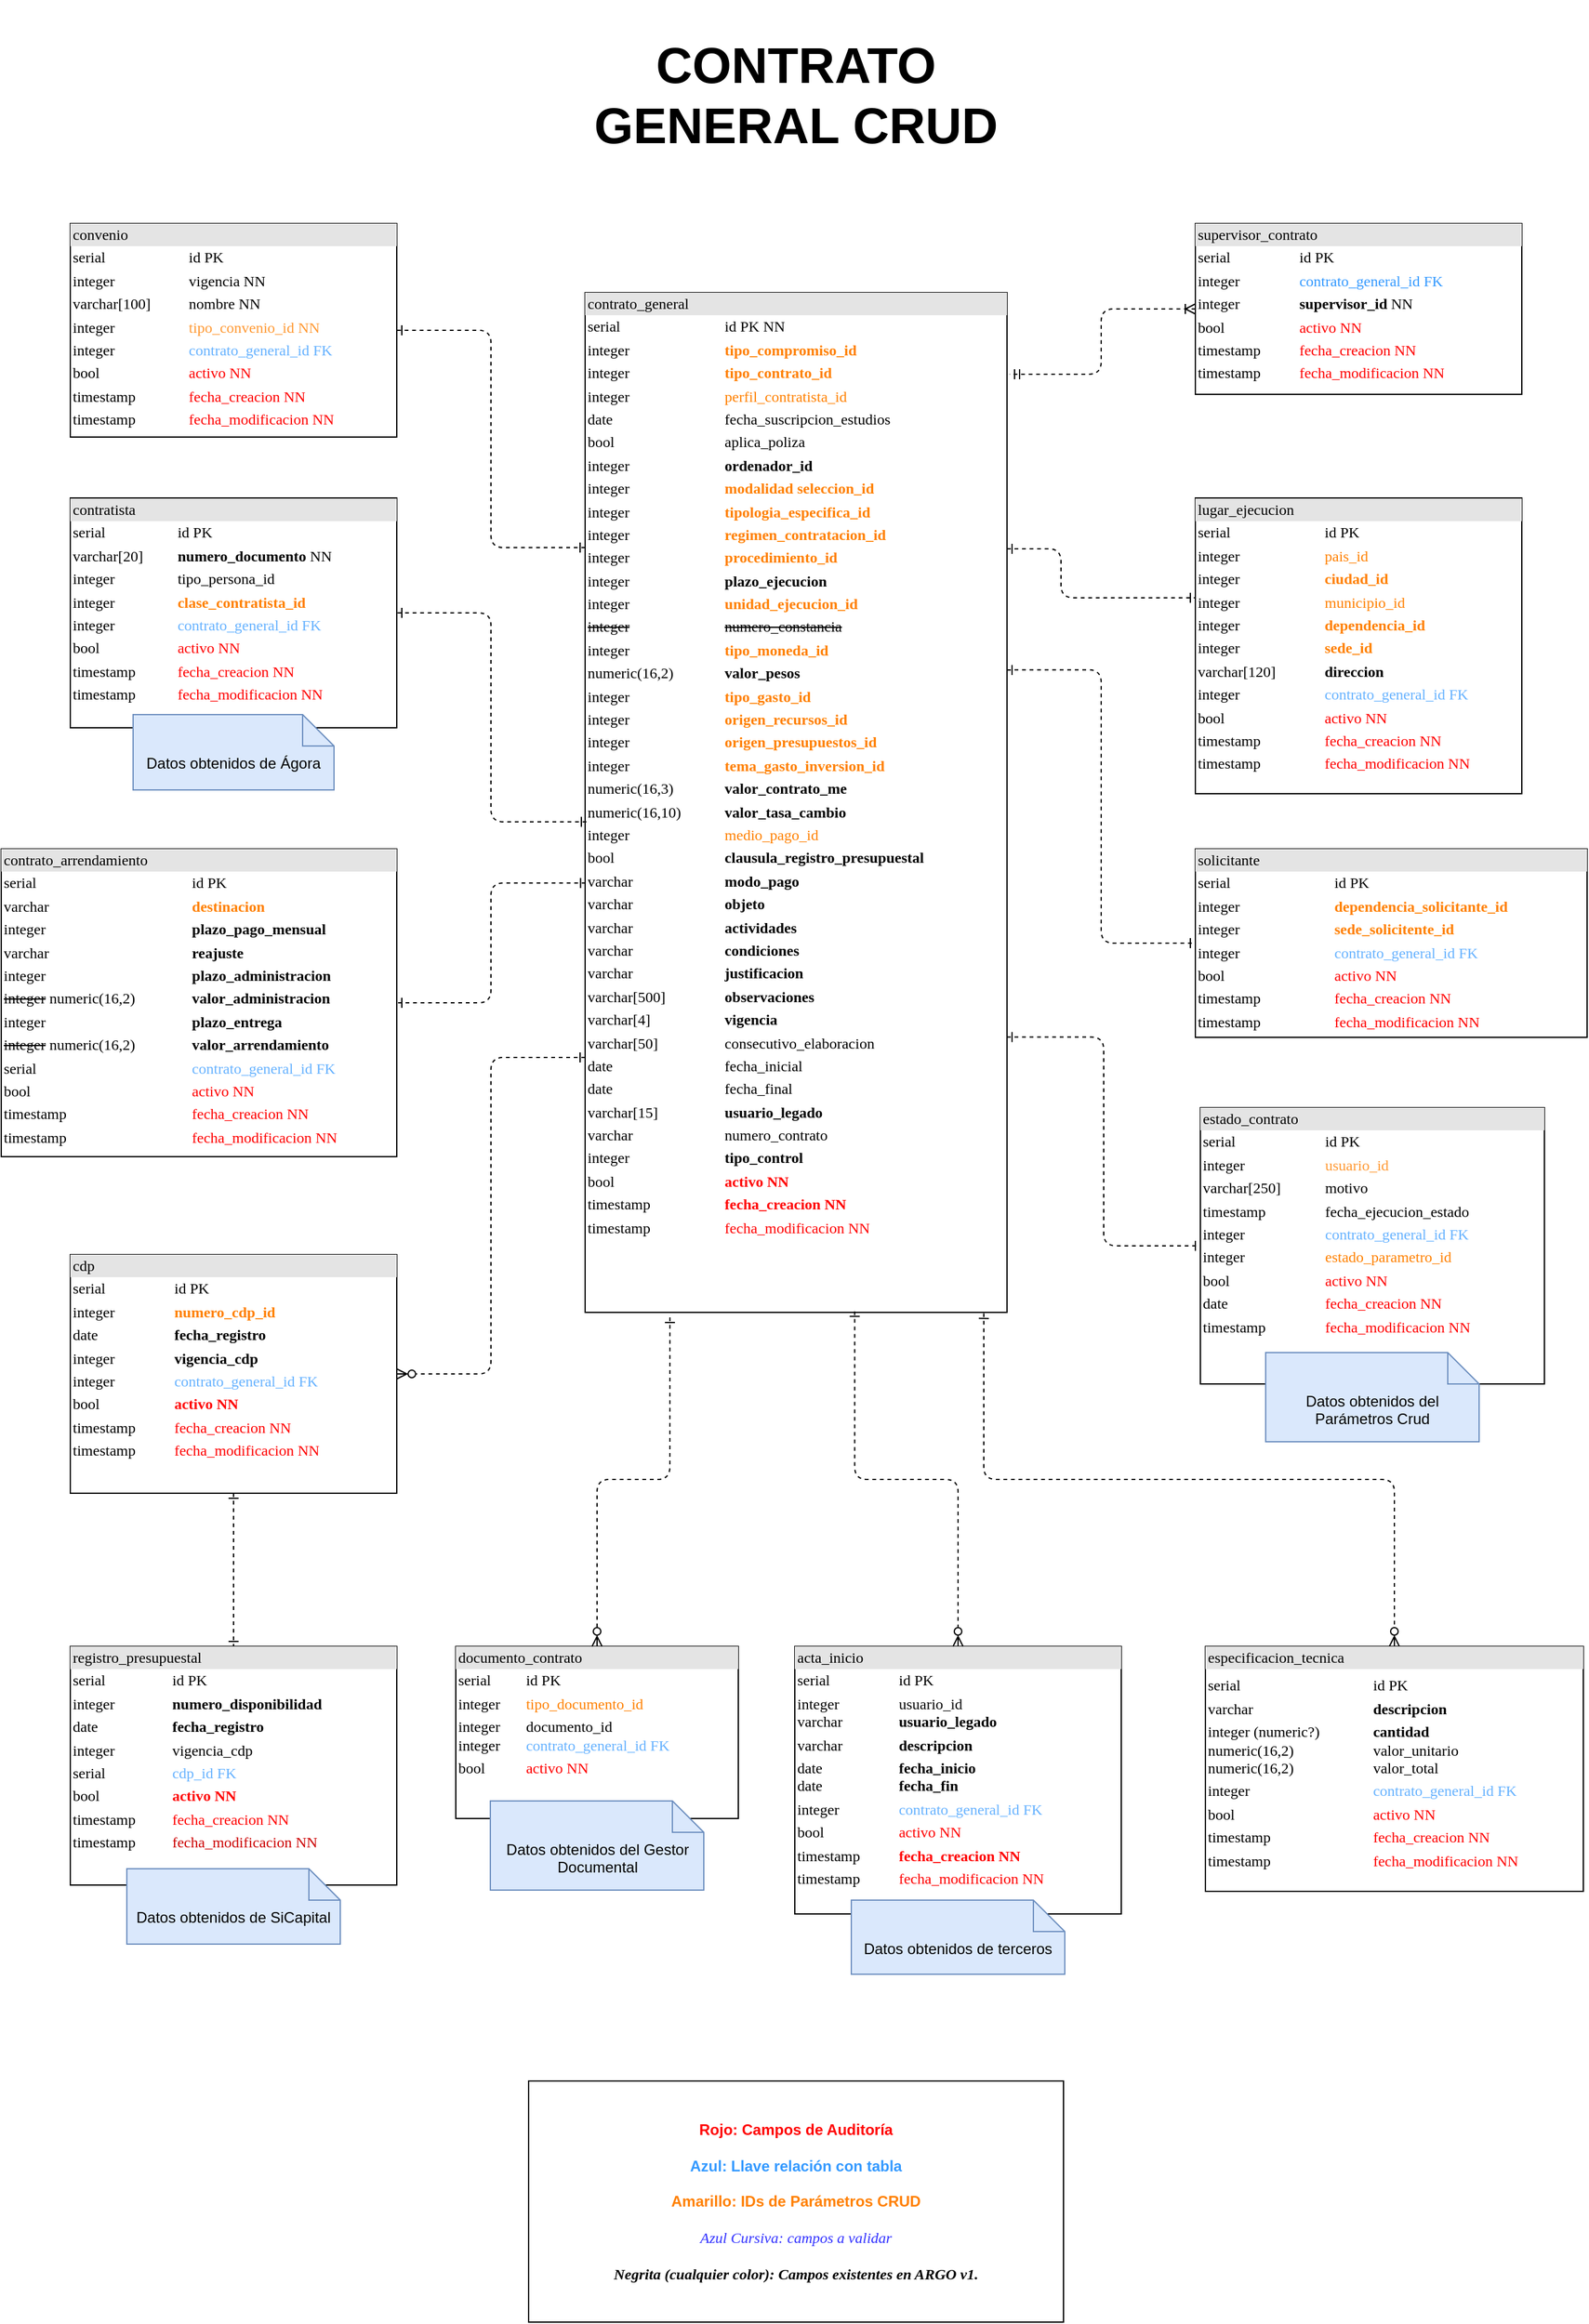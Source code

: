 <mxfile scale="1" border="10" version="24.8.6">
  <diagram name="Copia de Modelo General" id="Ij3a28A8uiQY0N2pdd1F">
    <mxGraphModel dx="3207" dy="2647" grid="0" gridSize="10" guides="1" tooltips="1" connect="1" arrows="1" fold="1" page="0" pageScale="1" pageWidth="1100" pageHeight="850" background="none" math="0" shadow="0">
      <root>
        <mxCell id="zNRPTmnQBVuV7urIA7Vq-0" />
        <mxCell id="zNRPTmnQBVuV7urIA7Vq-1" parent="zNRPTmnQBVuV7urIA7Vq-0" />
        <mxCell id="zNRPTmnQBVuV7urIA7Vq-2" value="&lt;div style=&quot;box-sizing: border-box ; width: 100% ; background: #e4e4e4 ; padding: 2px&quot;&gt;estado_contrato&lt;/div&gt;&lt;table style=&quot;width: 100% ; font-size: 1em&quot; cellpadding=&quot;2&quot; cellspacing=&quot;0&quot;&gt;&lt;tbody&gt;&lt;tr&gt;&lt;td&gt;serial&lt;span style=&quot;white-space: pre;&quot;&gt;&#x9;&lt;/span&gt;&lt;/td&gt;&lt;td&gt;id PK&lt;/td&gt;&lt;/tr&gt;&lt;tr&gt;&lt;td&gt;integer&lt;/td&gt;&lt;td&gt;&lt;font color=&quot;#ff9933&quot;&gt;usuario_id&lt;/font&gt;&lt;/td&gt;&lt;/tr&gt;&lt;tr&gt;&lt;td&gt;varchar[250]&lt;/td&gt;&lt;td&gt;motivo&lt;/td&gt;&lt;/tr&gt;&lt;tr&gt;&lt;td&gt;timestamp&lt;/td&gt;&lt;td&gt;fecha_ejecucion_estado&lt;br&gt;&lt;/td&gt;&lt;/tr&gt;&lt;tr&gt;&lt;td&gt;integer&lt;/td&gt;&lt;td&gt;&lt;span style=&quot;color: rgb(102, 178, 255);&quot;&gt;contrato_general_id FK&lt;/span&gt;&lt;br style=&quot;color: rgb(102, 178, 255);&quot;&gt;&lt;/td&gt;&lt;/tr&gt;&lt;tr&gt;&lt;td&gt;integer&lt;br&gt;&lt;/td&gt;&lt;td&gt;&lt;font color=&quot;#ff8000&quot;&gt;estado_parametro_id&lt;br&gt;&lt;/font&gt;&lt;/td&gt;&lt;/tr&gt;&lt;tr&gt;&lt;td&gt;bool&lt;br&gt;&lt;/td&gt;&lt;td&gt;&lt;font color=&quot;#ff0000&quot;&gt;activo NN&lt;br style=&quot;&quot;&gt;&lt;/font&gt;&lt;/td&gt;&lt;/tr&gt;&lt;tr&gt;&lt;td&gt;date&lt;/td&gt;&lt;td&gt;&lt;font color=&quot;#ff0000&quot;&gt;fecha_creacion NN&lt;br style=&quot;&quot;&gt;&lt;/font&gt;&lt;/td&gt;&lt;/tr&gt;&lt;tr&gt;&lt;td&gt;timestamp&lt;br&gt;&lt;/td&gt;&lt;td&gt;&lt;font color=&quot;#ff0000&quot;&gt;fecha_modificacion NN&lt;/font&gt;&lt;br&gt;&lt;/td&gt;&lt;/tr&gt;&lt;/tbody&gt;&lt;/table&gt;" style="verticalAlign=top;align=left;overflow=fill;html=1;rounded=0;shadow=0;comic=0;labelBackgroundColor=none;strokeWidth=1;fontFamily=Verdana;fontSize=12" parent="zNRPTmnQBVuV7urIA7Vq-1" vertex="1">
          <mxGeometry x="880" y="711" width="274" height="220" as="geometry" />
        </mxCell>
        <mxCell id="zNRPTmnQBVuV7urIA7Vq-3" style="edgeStyle=orthogonalEdgeStyle;html=1;labelBackgroundColor=none;startArrow=ERone;endArrow=ERone;fontFamily=Verdana;fontSize=12;align=left;dashed=1;startFill=0;endFill=0;exitX=1;exitY=0.73;exitDx=0;exitDy=0;exitPerimeter=0;" parent="zNRPTmnQBVuV7urIA7Vq-1" source="zNRPTmnQBVuV7urIA7Vq-4" target="zNRPTmnQBVuV7urIA7Vq-2" edge="1">
          <mxGeometry relative="1" as="geometry">
            <mxPoint x="806" y="758" as="targetPoint" />
          </mxGeometry>
        </mxCell>
        <mxCell id="zNRPTmnQBVuV7urIA7Vq-4" value="&lt;div style=&quot;box-sizing: border-box ; width: 100% ; background: #e4e4e4 ; padding: 2px&quot;&gt;contrato_general&lt;/div&gt;&lt;table style=&quot;width: 100% ; font-size: 1em&quot; cellpadding=&quot;2&quot; cellspacing=&quot;0&quot;&gt;&lt;tbody&gt;&lt;tr&gt;&lt;td&gt;serial&lt;/td&gt;&lt;td&gt;id PK NN&lt;/td&gt;&lt;/tr&gt;&lt;tr&gt;&lt;td&gt;integer&lt;br&gt;&lt;/td&gt;&lt;td&gt;&lt;font color=&quot;#ff8000&quot;&gt;&lt;b&gt;tipo_compromiso_id&lt;/b&gt;&lt;/font&gt;&lt;/td&gt;&lt;/tr&gt;&lt;tr&gt;&lt;td&gt;integer&lt;br&gt;&lt;/td&gt;&lt;td&gt;&lt;font color=&quot;#ff8000&quot;&gt;&lt;b&gt;tipo_contrato_id&lt;/b&gt;&lt;/font&gt;&lt;/td&gt;&lt;/tr&gt;&lt;tr&gt;&lt;td&gt;integer&lt;br&gt;&lt;/td&gt;&lt;td&gt;&lt;font color=&quot;#ff8000&quot;&gt;perfil_contratista_id&lt;br&gt;&lt;/font&gt;&lt;/td&gt;&lt;/tr&gt;&lt;tr&gt;&lt;td&gt;date&lt;br&gt;&lt;/td&gt;&lt;td&gt;fecha_suscripcion_estudios&amp;nbsp;&lt;br&gt;&lt;/td&gt;&lt;/tr&gt;&lt;tr&gt;&lt;td&gt;bool&lt;br&gt;&lt;/td&gt;&lt;td&gt;aplica_poliza&lt;br&gt;&lt;/td&gt;&lt;/tr&gt;&lt;tr&gt;&lt;td&gt;integer&lt;/td&gt;&lt;td&gt;&lt;b&gt;ordenador_id&lt;/b&gt;&lt;/td&gt;&lt;/tr&gt;&lt;tr&gt;&lt;td&gt;integer&lt;br&gt;&lt;/td&gt;&lt;td&gt;&lt;font color=&quot;#ff8000&quot;&gt;&lt;b&gt;modalidad seleccion_id&lt;/b&gt;&lt;/font&gt;&lt;/td&gt;&lt;/tr&gt;&lt;tr&gt;&lt;td&gt;integer&lt;br&gt;&lt;/td&gt;&lt;td&gt;&lt;font color=&quot;#ff8000&quot;&gt;&lt;b&gt;tipologia_especifica_id&lt;/b&gt;&lt;/font&gt;&lt;/td&gt;&lt;/tr&gt;&lt;tr&gt;&lt;td&gt;integer&lt;br&gt;&lt;/td&gt;&lt;td&gt;&lt;font color=&quot;#ff8000&quot;&gt;&lt;b&gt;regimen_contratacion_id&lt;/b&gt;&lt;br&gt;&lt;/font&gt;&lt;/td&gt;&lt;/tr&gt;&lt;tr&gt;&lt;td&gt;integer&lt;br&gt;&lt;/td&gt;&lt;td&gt;&lt;font color=&quot;#ff8000&quot;&gt;&lt;b&gt;procedimiento_id&lt;/b&gt;&lt;/font&gt;&lt;/td&gt;&lt;/tr&gt;&lt;tr&gt;&lt;td&gt;integer&lt;br&gt;&lt;/td&gt;&lt;td&gt;&lt;b&gt;plazo_ejecucion&lt;/b&gt;&lt;br&gt;&lt;/td&gt;&lt;/tr&gt;&lt;tr&gt;&lt;td&gt;integer&lt;/td&gt;&lt;td&gt;&lt;font color=&quot;#ff8000&quot;&gt;&lt;b&gt;unidad_ejecucion_id&lt;/b&gt;&lt;br&gt;&lt;/font&gt;&lt;/td&gt;&lt;/tr&gt;&lt;tr&gt;&lt;td&gt;&lt;strike&gt;integer&lt;/strike&gt;&lt;/td&gt;&lt;td&gt;&lt;strike&gt;numero_constancia&lt;/strike&gt;&lt;br&gt;&lt;/td&gt;&lt;/tr&gt;&lt;tr&gt;&lt;td&gt;integer&lt;/td&gt;&lt;td&gt;&lt;span style=&quot;color: rgb(255, 128, 0);&quot;&gt;&lt;b&gt;tipo_moneda_id&lt;/b&gt;&lt;/span&gt;&lt;br&gt;&lt;/td&gt;&lt;/tr&gt;&lt;tr&gt;&lt;td&gt;numeric(16,2)&lt;br&gt;&lt;/td&gt;&lt;td&gt;&lt;b&gt;valor_pesos&lt;/b&gt;&lt;font color=&quot;#ff8000&quot;&gt;&lt;br&gt;&lt;/font&gt;&lt;/td&gt;&lt;/tr&gt;&lt;tr&gt;&lt;td&gt;integer&lt;br&gt;&lt;/td&gt;&lt;td&gt;&lt;span style=&quot;color: rgb(255, 128, 0);&quot;&gt;&lt;b&gt;tipo_gasto_id&lt;/b&gt;&lt;/span&gt;&lt;br&gt;&lt;/td&gt;&lt;/tr&gt;&lt;tr&gt;&lt;td&gt;integer&lt;br&gt;&lt;/td&gt;&lt;td&gt;&lt;span style=&quot;color: rgb(255, 128, 0);&quot;&gt;&lt;b&gt;origen_recursos_id&lt;/b&gt;&lt;/span&gt;&lt;font color=&quot;#ff8000&quot;&gt;&lt;br style=&quot;&quot;&gt;&lt;/font&gt;&lt;/td&gt;&lt;/tr&gt;&lt;tr&gt;&lt;td&gt;integer&lt;br&gt;&lt;/td&gt;&lt;td&gt;&lt;span style=&quot;color: rgb(255, 128, 0);&quot;&gt;&lt;b&gt;origen_presupuestos_id&lt;/b&gt;&lt;/span&gt;&lt;font color=&quot;#ff8000&quot;&gt;&lt;br style=&quot;&quot;&gt;&lt;/font&gt;&lt;/td&gt;&lt;/tr&gt;&lt;tr&gt;&lt;td&gt;integer&lt;br&gt;&lt;/td&gt;&lt;td&gt;&lt;span style=&quot;color: rgb(255, 128, 0);&quot;&gt;&lt;b&gt;tema_gasto_inversion_id&lt;/b&gt;&lt;/span&gt;&lt;font color=&quot;#ff8000&quot;&gt;&lt;br style=&quot;&quot;&gt;&lt;/font&gt;&lt;/td&gt;&lt;/tr&gt;&lt;tr&gt;&lt;td&gt;numeric(16,3)&lt;br&gt;&lt;/td&gt;&lt;td&gt;&lt;b&gt;valor_contrato_me&lt;/b&gt;&lt;font color=&quot;#ff8000&quot;&gt;&lt;br style=&quot;&quot;&gt;&lt;/font&gt;&lt;/td&gt;&lt;/tr&gt;&lt;tr&gt;&lt;td&gt;numeric(16,10)&lt;br&gt;&lt;/td&gt;&lt;td&gt;&lt;b&gt;valor_tasa_cambio&lt;/b&gt;&lt;br&gt;&lt;/td&gt;&lt;/tr&gt;&lt;tr&gt;&lt;td&gt;integer&lt;br&gt;&lt;/td&gt;&lt;td&gt;&lt;span style=&quot;color: rgb(255, 128, 0);&quot;&gt;medio_pago_id&lt;/span&gt;&lt;br&gt;&lt;/td&gt;&lt;/tr&gt;&lt;tr&gt;&lt;td&gt;bool&lt;br&gt;&lt;/td&gt;&lt;td&gt;&lt;b&gt;clausula_registro_presupuestal&lt;/b&gt;&lt;br&gt;&lt;/td&gt;&lt;/tr&gt;&lt;tr&gt;&lt;td&gt;varchar&lt;br&gt;&lt;/td&gt;&lt;td&gt;&lt;b&gt;modo_pago&lt;/b&gt;&lt;br&gt;&lt;/td&gt;&lt;/tr&gt;&lt;tr&gt;&lt;td&gt;varchar&lt;br&gt;&lt;/td&gt;&lt;td&gt;&lt;b&gt;objeto&lt;/b&gt;&lt;br&gt;&lt;/td&gt;&lt;/tr&gt;&lt;tr&gt;&lt;td&gt;varchar&lt;br&gt;&lt;/td&gt;&lt;td&gt;&lt;b&gt;actividades&lt;/b&gt;&lt;br&gt;&lt;/td&gt;&lt;/tr&gt;&lt;tr&gt;&lt;td&gt;varchar&lt;br&gt;&lt;/td&gt;&lt;td&gt;&lt;b&gt;condiciones&lt;/b&gt;&lt;br&gt;&lt;/td&gt;&lt;/tr&gt;&lt;tr&gt;&lt;td&gt;varchar&lt;br&gt;&lt;/td&gt;&lt;td&gt;&lt;b&gt;justificacion&lt;/b&gt;&lt;br&gt;&lt;/td&gt;&lt;/tr&gt;&lt;tr&gt;&lt;td&gt;varchar[500]&lt;br&gt;&lt;/td&gt;&lt;td&gt;&lt;b&gt;observaciones&lt;/b&gt;&lt;br&gt;&lt;/td&gt;&lt;/tr&gt;&lt;tr&gt;&lt;td&gt;varchar[4]&lt;br&gt;&lt;/td&gt;&lt;td&gt;&lt;b&gt;vigencia&lt;/b&gt;&lt;br&gt;&lt;/td&gt;&lt;/tr&gt;&lt;tr&gt;&lt;td&gt;varchar[50]&lt;br&gt;&lt;/td&gt;&lt;td&gt;consecutivo_elaboracion&lt;br&gt;&lt;/td&gt;&lt;/tr&gt;&lt;tr&gt;&lt;td&gt;date&lt;/td&gt;&lt;td&gt;fecha_inicial&lt;br&gt;&lt;/td&gt;&lt;/tr&gt;&lt;tr&gt;&lt;td&gt;date&lt;br&gt;&lt;/td&gt;&lt;td&gt;fecha_final&lt;br&gt;&lt;/td&gt;&lt;/tr&gt;&lt;tr&gt;&lt;td&gt;varchar[15]&lt;br&gt;&lt;/td&gt;&lt;td&gt;&lt;b&gt;usuario_legado&lt;/b&gt;&lt;br&gt;&lt;/td&gt;&lt;/tr&gt;&lt;tr&gt;&lt;td&gt;varchar&lt;/td&gt;&lt;td&gt;numero_contrato&lt;/td&gt;&lt;/tr&gt;&lt;tr&gt;&lt;td&gt;integer&lt;/td&gt;&lt;td&gt;&lt;b style=&quot;&quot;&gt;tipo_control&lt;/b&gt;&lt;/td&gt;&lt;/tr&gt;&lt;tr&gt;&lt;td&gt;bool&lt;br&gt;&lt;/td&gt;&lt;td&gt;&lt;b&gt;&lt;span style=&quot;color: rgb(255, 0, 0);&quot;&gt;activo NN&lt;/span&gt;&lt;br&gt;&lt;/b&gt;&lt;/td&gt;&lt;/tr&gt;&lt;tr&gt;&lt;td&gt;timestamp&lt;br&gt;&lt;/td&gt;&lt;td&gt;&lt;b&gt;&lt;span style=&quot;color: rgb(255, 0, 0);&quot;&gt;fecha_creacion NN&lt;/span&gt;&lt;br style=&quot;color: rgb(255, 0, 0);&quot;&gt;&lt;/b&gt;&lt;/td&gt;&lt;/tr&gt;&lt;tr&gt;&lt;td&gt;timestamp&lt;br&gt;&lt;/td&gt;&lt;td&gt;&lt;span style=&quot;color: rgb(255, 0, 0);&quot;&gt;fecha_modificacion NN&lt;/span&gt;&lt;br style=&quot;color: rgb(255, 0, 0);&quot;&gt;&lt;/td&gt;&lt;/tr&gt;&lt;tr&gt;&lt;td&gt;&lt;br&gt;&lt;/td&gt;&lt;td&gt;&lt;br style=&quot;color: rgb(255, 0, 0);&quot;&gt;&lt;/td&gt;&lt;/tr&gt;&lt;/tbody&gt;&lt;/table&gt;" style="verticalAlign=top;align=left;overflow=fill;html=1;rounded=0;shadow=0;comic=0;labelBackgroundColor=none;strokeWidth=1;fontFamily=Verdana;fontSize=12" parent="zNRPTmnQBVuV7urIA7Vq-1" vertex="1">
          <mxGeometry x="390" y="62" width="336" height="812" as="geometry" />
        </mxCell>
        <mxCell id="zNRPTmnQBVuV7urIA7Vq-7" value="&lt;div style=&quot;box-sizing: border-box ; width: 100% ; background: #e4e4e4 ; padding: 2px&quot;&gt;lugar_ejecucion&lt;/div&gt;&lt;table style=&quot;width: 100% ; font-size: 1em&quot; cellpadding=&quot;2&quot; cellspacing=&quot;0&quot;&gt;&lt;tbody&gt;&lt;tr&gt;&lt;td&gt;serial&lt;span style=&quot;white-space: pre;&quot;&gt;&#x9;&lt;span style=&quot;white-space: pre;&quot;&gt;&#x9;&lt;/span&gt;&lt;/span&gt;&lt;/td&gt;&lt;td&gt;id PK&lt;/td&gt;&lt;/tr&gt;&lt;tr&gt;&lt;td&gt;integer&lt;/td&gt;&lt;td&gt;&lt;font color=&quot;#ff8000&quot;&gt;pais_id&lt;/font&gt;&lt;/td&gt;&lt;/tr&gt;&lt;tr&gt;&lt;td&gt;integer&lt;/td&gt;&lt;td&gt;&lt;font color=&quot;#ff8000&quot;&gt;&lt;b&gt;ciudad_id&lt;/b&gt;&lt;br&gt;&lt;/font&gt;&lt;/td&gt;&lt;/tr&gt;&lt;tr&gt;&lt;td&gt;integer&lt;/td&gt;&lt;td&gt;&lt;span style=&quot;color: rgb(255, 128, 0);&quot;&gt;municipio&lt;/span&gt;&lt;font color=&quot;#ff8000&quot;&gt;_id&lt;/font&gt;&lt;/td&gt;&lt;/tr&gt;&lt;tr&gt;&lt;td&gt;integer&lt;/td&gt;&lt;td&gt;&lt;font color=&quot;#ff8000&quot;&gt;&lt;b&gt;dependencia_id&lt;/b&gt;&lt;/font&gt;&lt;/td&gt;&lt;/tr&gt;&lt;tr&gt;&lt;td&gt;integer&lt;/td&gt;&lt;td&gt;&lt;font color=&quot;#ff8000&quot;&gt;&lt;b&gt;sede_id&lt;/b&gt;&lt;/font&gt;&lt;/td&gt;&lt;/tr&gt;&lt;tr&gt;&lt;td&gt;varchar[120]&lt;/td&gt;&lt;td&gt;&lt;b&gt;direccion&lt;/b&gt;&lt;/td&gt;&lt;/tr&gt;&lt;tr&gt;&lt;td&gt;integer&lt;br&gt;&lt;/td&gt;&lt;td&gt;&lt;span style=&quot;color: rgb(102, 178, 255);&quot;&gt;contrato_general_id FK&lt;/span&gt;&lt;br style=&quot;color: rgb(102, 178, 255);&quot;&gt;&lt;/td&gt;&lt;/tr&gt;&lt;tr&gt;&lt;td&gt;bool&lt;br&gt;&lt;/td&gt;&lt;td&gt;&lt;font color=&quot;#ff0000&quot;&gt;activo NN&lt;br style=&quot;&quot;&gt;&lt;/font&gt;&lt;/td&gt;&lt;/tr&gt;&lt;tr&gt;&lt;td&gt;timestamp&lt;/td&gt;&lt;td&gt;&lt;font color=&quot;#ff0000&quot;&gt;fecha_creacion NN&lt;br style=&quot;&quot;&gt;&lt;/font&gt;&lt;/td&gt;&lt;/tr&gt;&lt;tr&gt;&lt;td&gt;timestamp&lt;/td&gt;&lt;td&gt;&lt;span style=&quot;color: rgb(255, 0, 0);&quot;&gt;fecha_modificacion NN&lt;/span&gt;&lt;/td&gt;&lt;/tr&gt;&lt;/tbody&gt;&lt;/table&gt;" style="verticalAlign=top;align=left;overflow=fill;html=1;rounded=0;shadow=0;comic=0;labelBackgroundColor=none;strokeWidth=1;fontFamily=Verdana;fontSize=12;" parent="zNRPTmnQBVuV7urIA7Vq-1" vertex="1">
          <mxGeometry x="876" y="225.5" width="260" height="235.5" as="geometry" />
        </mxCell>
        <mxCell id="zNRPTmnQBVuV7urIA7Vq-8" style="edgeStyle=orthogonalEdgeStyle;html=1;labelBackgroundColor=none;startArrow=ERone;endArrow=ERone;fontFamily=Verdana;fontSize=12;align=left;dashed=1;startFill=0;endFill=0;" parent="zNRPTmnQBVuV7urIA7Vq-1" source="zNRPTmnQBVuV7urIA7Vq-4" target="zNRPTmnQBVuV7urIA7Vq-7" edge="1">
          <mxGeometry relative="1" as="geometry">
            <mxPoint x="696" y="265.75" as="sourcePoint" />
            <mxPoint x="1089" y="207" as="targetPoint" />
            <Array as="points">
              <mxPoint x="769" y="266" />
              <mxPoint x="769" y="305" />
            </Array>
          </mxGeometry>
        </mxCell>
        <mxCell id="zNRPTmnQBVuV7urIA7Vq-11" value="&lt;div style=&quot;box-sizing: border-box ; width: 100% ; background: #e4e4e4 ; padding: 2px&quot;&gt;convenio&lt;/div&gt;&lt;table style=&quot;width: 100% ; font-size: 1em&quot; cellpadding=&quot;2&quot; cellspacing=&quot;0&quot;&gt;&lt;tbody&gt;&lt;tr&gt;&lt;td&gt;serial&lt;span style=&quot;white-space: pre;&quot;&gt;&#x9;&lt;/span&gt;&lt;/td&gt;&lt;td&gt;id PK&amp;nbsp;&lt;/td&gt;&lt;/tr&gt;&lt;tr&gt;&lt;td&gt;integer&lt;/td&gt;&lt;td&gt;vigencia NN&lt;/td&gt;&lt;/tr&gt;&lt;tr&gt;&lt;td&gt;varchar[100]&lt;/td&gt;&lt;td&gt;nombre NN&lt;/td&gt;&lt;/tr&gt;&lt;tr&gt;&lt;td&gt;integer&lt;/td&gt;&lt;td&gt;&lt;font color=&quot;#ff9933&quot;&gt;tipo_convenio_id NN&lt;/font&gt;&lt;/td&gt;&lt;/tr&gt;&lt;tr&gt;&lt;td&gt;integer&lt;br&gt;&lt;/td&gt;&lt;td&gt;&lt;span style=&quot;color: rgb(102, 178, 255);&quot;&gt;contrato_general_id FK&lt;/span&gt;&lt;br style=&quot;color: rgb(102, 178, 255);&quot;&gt;&lt;/td&gt;&lt;/tr&gt;&lt;tr&gt;&lt;td&gt;bool&lt;br&gt;&lt;/td&gt;&lt;td&gt;&lt;font color=&quot;#ff0000&quot;&gt;activo NN&lt;br style=&quot;&quot;&gt;&lt;/font&gt;&lt;/td&gt;&lt;/tr&gt;&lt;tr&gt;&lt;td&gt;timestamp&lt;/td&gt;&lt;td&gt;&lt;font color=&quot;#ff0000&quot;&gt;fecha_creacion NN&lt;br style=&quot;&quot;&gt;&lt;/font&gt;&lt;/td&gt;&lt;/tr&gt;&lt;tr&gt;&lt;td&gt;timestamp&lt;br&gt;&lt;/td&gt;&lt;td&gt;&lt;font color=&quot;#ff0000&quot;&gt;fecha_modificacion NN&lt;/font&gt;&lt;br&gt;&lt;/td&gt;&lt;/tr&gt;&lt;/tbody&gt;&lt;/table&gt;" style="verticalAlign=top;align=left;overflow=fill;html=1;rounded=0;shadow=0;comic=0;labelBackgroundColor=none;strokeWidth=1;fontFamily=Verdana;fontSize=12" parent="zNRPTmnQBVuV7urIA7Vq-1" vertex="1">
          <mxGeometry x="-20" y="7" width="260" height="170" as="geometry" />
        </mxCell>
        <mxCell id="zNRPTmnQBVuV7urIA7Vq-12" style="edgeStyle=orthogonalEdgeStyle;html=1;entryX=1;entryY=0.5;dashed=1;labelBackgroundColor=none;startArrow=ERone;endArrow=ERone;fontFamily=Verdana;fontSize=12;align=left;entryDx=0;entryDy=0;startFill=0;endFill=0;exitX=0;exitY=0.25;exitDx=0;exitDy=0;" parent="zNRPTmnQBVuV7urIA7Vq-1" source="zNRPTmnQBVuV7urIA7Vq-4" target="zNRPTmnQBVuV7urIA7Vq-11" edge="1">
          <mxGeometry relative="1" as="geometry">
            <mxPoint x="390" y="475" as="sourcePoint" />
            <mxPoint x="350" y="190" as="targetPoint" />
          </mxGeometry>
        </mxCell>
        <mxCell id="zNRPTmnQBVuV7urIA7Vq-13" value="&lt;div style=&quot;box-sizing: border-box ; width: 100% ; background: #e4e4e4 ; padding: 2px&quot;&gt;contratista&lt;/div&gt;&lt;table style=&quot;width: 100% ; font-size: 1em&quot; cellpadding=&quot;2&quot; cellspacing=&quot;0&quot;&gt;&lt;tbody&gt;&lt;tr&gt;&lt;td&gt;serial&lt;span style=&quot;white-space: pre;&quot;&gt;&#x9;&lt;/span&gt;&lt;/td&gt;&lt;td&gt;id PK&lt;/td&gt;&lt;/tr&gt;&lt;tr&gt;&lt;td&gt;varchar[20]&lt;br&gt;&lt;/td&gt;&lt;td&gt;&lt;b&gt;numero_documento&lt;/b&gt; NN&lt;/td&gt;&lt;/tr&gt;&lt;tr&gt;&lt;td&gt;integer&lt;br&gt;&lt;/td&gt;&lt;td&gt;tipo_persona_id&lt;/td&gt;&lt;/tr&gt;&lt;tr&gt;&lt;td&gt;integer&lt;/td&gt;&lt;td&gt;&lt;font color=&quot;#ff8000&quot;&gt;&lt;b&gt;clase_contratista_id&lt;/b&gt;&lt;/font&gt;&lt;/td&gt;&lt;/tr&gt;&lt;tr&gt;&lt;td&gt;integer&lt;br&gt;&lt;/td&gt;&lt;td&gt;&lt;span style=&quot;color: rgb(102, 178, 255);&quot;&gt;contrato_general_id FK&lt;/span&gt;&lt;br style=&quot;color: rgb(102, 178, 255);&quot;&gt;&lt;/td&gt;&lt;/tr&gt;&lt;tr&gt;&lt;td&gt;bool&lt;br&gt;&lt;/td&gt;&lt;td&gt;&lt;font color=&quot;#ff0000&quot;&gt;activo NN&lt;br style=&quot;&quot;&gt;&lt;/font&gt;&lt;/td&gt;&lt;/tr&gt;&lt;tr&gt;&lt;td&gt;timestamp&lt;/td&gt;&lt;td&gt;&lt;font color=&quot;#ff0000&quot;&gt;fecha_creacion NN&lt;br style=&quot;&quot;&gt;&lt;/font&gt;&lt;/td&gt;&lt;/tr&gt;&lt;tr&gt;&lt;td&gt;timestamp&lt;br&gt;&lt;/td&gt;&lt;td&gt;&lt;font color=&quot;#ff0000&quot;&gt;fecha_modificacion NN&lt;/font&gt;&lt;br&gt;&lt;/td&gt;&lt;/tr&gt;&lt;/tbody&gt;&lt;/table&gt;" style="verticalAlign=top;align=left;overflow=fill;html=1;rounded=0;shadow=0;comic=0;labelBackgroundColor=none;strokeWidth=1;fontFamily=Verdana;fontSize=12" parent="zNRPTmnQBVuV7urIA7Vq-1" vertex="1">
          <mxGeometry x="-20" y="225.5" width="260" height="183" as="geometry" />
        </mxCell>
        <mxCell id="zNRPTmnQBVuV7urIA7Vq-14" style="edgeStyle=orthogonalEdgeStyle;html=1;dashed=1;labelBackgroundColor=none;startArrow=ERone;endArrow=ERone;fontFamily=Verdana;fontSize=12;align=left;endFill=0;startFill=0;exitX=0.003;exitY=0.519;exitDx=0;exitDy=0;exitPerimeter=0;entryX=1;entryY=0.5;entryDx=0;entryDy=0;" parent="zNRPTmnQBVuV7urIA7Vq-1" source="zNRPTmnQBVuV7urIA7Vq-4" target="zNRPTmnQBVuV7urIA7Vq-13" edge="1">
          <mxGeometry relative="1" as="geometry">
            <mxPoint x="400" y="485" as="sourcePoint" />
            <mxPoint x="230" y="373" as="targetPoint" />
          </mxGeometry>
        </mxCell>
        <mxCell id="zNRPTmnQBVuV7urIA7Vq-15" value="&lt;div style=&quot;box-sizing: border-box ; width: 100% ; background: #e4e4e4 ; padding: 2px&quot;&gt;cdp&lt;/div&gt;&lt;table style=&quot;width: 100% ; font-size: 1em&quot; cellpadding=&quot;2&quot; cellspacing=&quot;0&quot;&gt;&lt;tbody&gt;&lt;tr&gt;&lt;td&gt;serial&lt;span style=&quot;white-space: pre;&quot;&gt;&#x9;&lt;/span&gt;&lt;/td&gt;&lt;td&gt;id PK&lt;/td&gt;&lt;/tr&gt;&lt;tr&gt;&lt;td&gt;integer&lt;/td&gt;&lt;td&gt;&lt;font color=&quot;#ff8000&quot;&gt;&lt;b&gt;numero_cdp_id&lt;/b&gt;&lt;/font&gt;&lt;/td&gt;&lt;/tr&gt;&lt;tr&gt;&lt;td&gt;date&lt;/td&gt;&lt;td&gt;&lt;b&gt;fecha_registro&lt;/b&gt;&lt;br&gt;&lt;/td&gt;&lt;/tr&gt;&lt;tr&gt;&lt;td&gt;integer&lt;/td&gt;&lt;td&gt;&lt;b&gt;vigencia_cdp&lt;/b&gt;&lt;/td&gt;&lt;/tr&gt;&lt;tr&gt;&lt;td&gt;integer&lt;br&gt;&lt;/td&gt;&lt;td&gt;&lt;span style=&quot;color: rgb(102, 178, 255);&quot;&gt;contrato_general_id FK&lt;/span&gt;&lt;br style=&quot;color: rgb(102, 178, 255);&quot;&gt;&lt;/td&gt;&lt;/tr&gt;&lt;tr&gt;&lt;td&gt;bool&lt;br&gt;&lt;/td&gt;&lt;td&gt;&lt;font color=&quot;#ff0000&quot;&gt;&lt;b style=&quot;&quot;&gt;activo NN&lt;/b&gt;&lt;br style=&quot;&quot;&gt;&lt;/font&gt;&lt;/td&gt;&lt;/tr&gt;&lt;tr&gt;&lt;td&gt;timestamp&lt;br&gt;&lt;/td&gt;&lt;td&gt;&lt;font color=&quot;#ff0000&quot;&gt;fecha_creacion NN&lt;br style=&quot;&quot;&gt;&lt;/font&gt;&lt;/td&gt;&lt;/tr&gt;&lt;tr&gt;&lt;td&gt;timestamp&lt;br&gt;&lt;/td&gt;&lt;td&gt;&lt;font color=&quot;#ff0000&quot;&gt;fecha_modificacion NN&lt;/font&gt;&lt;br&gt;&lt;/td&gt;&lt;/tr&gt;&lt;/tbody&gt;&lt;/table&gt;" style="verticalAlign=top;align=left;overflow=fill;html=1;rounded=0;shadow=0;comic=0;labelBackgroundColor=none;strokeWidth=1;fontFamily=Verdana;fontSize=12" parent="zNRPTmnQBVuV7urIA7Vq-1" vertex="1">
          <mxGeometry x="-20" y="828" width="260" height="190" as="geometry" />
        </mxCell>
        <mxCell id="zNRPTmnQBVuV7urIA7Vq-16" style="edgeStyle=orthogonalEdgeStyle;html=1;dashed=1;labelBackgroundColor=none;startArrow=ERone;endArrow=ERzeroToMany;fontFamily=Verdana;fontSize=12;align=left;startFill=0;endFill=0;exitX=0;exitY=0.75;exitDx=0;exitDy=0;" parent="zNRPTmnQBVuV7urIA7Vq-1" source="zNRPTmnQBVuV7urIA7Vq-4" target="zNRPTmnQBVuV7urIA7Vq-15" edge="1">
          <mxGeometry relative="1" as="geometry">
            <mxPoint x="400" y="485" as="sourcePoint" />
            <mxPoint x="280" y="195" as="targetPoint" />
          </mxGeometry>
        </mxCell>
        <mxCell id="zNRPTmnQBVuV7urIA7Vq-17" value="&lt;div style=&quot;box-sizing: border-box ; width: 100% ; background: #e4e4e4 ; padding: 2px&quot;&gt;registro_presupuestal&lt;/div&gt;&lt;table style=&quot;width: 100% ; font-size: 1em&quot; cellpadding=&quot;2&quot; cellspacing=&quot;0&quot;&gt;&lt;tbody&gt;&lt;tr&gt;&lt;td&gt;serial&lt;span style=&quot;white-space: pre;&quot;&gt;&#x9;&lt;/span&gt;&lt;/td&gt;&lt;td&gt;id PK&lt;/td&gt;&lt;/tr&gt;&lt;tr&gt;&lt;td&gt;integer&lt;/td&gt;&lt;td&gt;&lt;b&gt;numero_disponibilidad&lt;/b&gt;&lt;/td&gt;&lt;/tr&gt;&lt;tr&gt;&lt;td&gt;date&lt;/td&gt;&lt;td&gt;&lt;b&gt;fecha_registro&lt;/b&gt;&lt;br&gt;&lt;/td&gt;&lt;/tr&gt;&lt;tr&gt;&lt;td&gt;integer&lt;/td&gt;&lt;td&gt;vigencia_cdp&lt;/td&gt;&lt;/tr&gt;&lt;tr&gt;&lt;td&gt;serial&lt;br&gt;&lt;/td&gt;&lt;td&gt;&lt;span style=&quot;color: rgb(102, 178, 255);&quot;&gt;cdp_id FK&lt;/span&gt;&lt;br style=&quot;color: rgb(102, 178, 255);&quot;&gt;&lt;/td&gt;&lt;/tr&gt;&lt;tr&gt;&lt;td&gt;bool&lt;br&gt;&lt;/td&gt;&lt;td&gt;&lt;b&gt;&lt;font color=&quot;#ff0000&quot;&gt;activo NN&lt;br style=&quot;&quot;&gt;&lt;/font&gt;&lt;/b&gt;&lt;/td&gt;&lt;/tr&gt;&lt;tr&gt;&lt;td&gt;timestamp&lt;br&gt;&lt;/td&gt;&lt;td&gt;&lt;font color=&quot;#ff0000&quot;&gt;fecha_creacion NN&lt;br style=&quot;&quot;&gt;&lt;/font&gt;&lt;/td&gt;&lt;/tr&gt;&lt;tr&gt;&lt;td&gt;timestamp&lt;/td&gt;&lt;td&gt;&lt;font color=&quot;#cc0000&quot;&gt;fecha_modificacion NN&lt;/font&gt;&lt;br&gt;&lt;/td&gt;&lt;/tr&gt;&lt;/tbody&gt;&lt;/table&gt;" style="verticalAlign=top;align=left;overflow=fill;html=1;rounded=0;shadow=0;comic=0;labelBackgroundColor=none;strokeWidth=1;fontFamily=Verdana;fontSize=12" parent="zNRPTmnQBVuV7urIA7Vq-1" vertex="1">
          <mxGeometry x="-20" y="1140" width="260" height="190" as="geometry" />
        </mxCell>
        <mxCell id="zNRPTmnQBVuV7urIA7Vq-18" style="edgeStyle=orthogonalEdgeStyle;html=1;dashed=1;labelBackgroundColor=none;startArrow=ERone;endArrow=ERone;fontFamily=Verdana;fontSize=12;align=left;startFill=0;endFill=0;exitX=0.5;exitY=1;exitDx=0;exitDy=0;" parent="zNRPTmnQBVuV7urIA7Vq-1" source="zNRPTmnQBVuV7urIA7Vq-15" target="zNRPTmnQBVuV7urIA7Vq-17" edge="1">
          <mxGeometry relative="1" as="geometry">
            <mxPoint x="341" y="790" as="sourcePoint" />
            <mxPoint x="80" y="993" as="targetPoint" />
            <Array as="points">
              <mxPoint x="120" y="1140" />
            </Array>
          </mxGeometry>
        </mxCell>
        <mxCell id="zNRPTmnQBVuV7urIA7Vq-19" value="&lt;b&gt;&lt;font color=&quot;#ff0000&quot;&gt;Rojo: Campos de Auditoría&lt;/font&gt;&lt;/b&gt;&lt;div&gt;&lt;b&gt;&lt;font color=&quot;#ff0000&quot;&gt;&lt;br&gt;&lt;/font&gt;&lt;/b&gt;&lt;/div&gt;&lt;div&gt;&lt;b&gt;&lt;font color=&quot;#3399ff&quot;&gt;Azul: Llave relación con tabla&lt;/font&gt;&lt;/b&gt;&lt;/div&gt;&lt;div&gt;&lt;b&gt;&lt;font color=&quot;#3399ff&quot;&gt;&lt;br&gt;&lt;/font&gt;&lt;/b&gt;&lt;/div&gt;&lt;div&gt;&lt;b&gt;&lt;font color=&quot;#ff8000&quot;&gt;Amarillo: IDs de Parámetros CRUD&lt;br&gt;&lt;br&gt;&lt;/font&gt;&lt;/b&gt;&lt;i style=&quot;font-family: Verdana; text-align: left; text-wrap-mode: nowrap;&quot;&gt;&lt;font color=&quot;#3333ff&quot;&gt;Azul Cursiva: campos a validar&lt;/font&gt;&lt;/i&gt;&lt;/div&gt;&lt;div&gt;&lt;i style=&quot;font-family: Verdana; text-align: left; text-wrap-mode: nowrap;&quot;&gt;&lt;font color=&quot;#3333ff&quot;&gt;&lt;br&gt;&lt;/font&gt;&lt;/i&gt;&lt;/div&gt;&lt;div&gt;&lt;i style=&quot;font-family: Verdana; text-align: left; text-wrap-mode: nowrap;&quot;&gt;&lt;b&gt;Negrita (cualquier color): Campos existentes en ARGO v1.&lt;/b&gt;&lt;/i&gt;&lt;/div&gt;" style="rounded=0;whiteSpace=wrap;html=1;" parent="zNRPTmnQBVuV7urIA7Vq-1" vertex="1">
          <mxGeometry x="345" y="1486" width="426" height="192" as="geometry" />
        </mxCell>
        <mxCell id="zNRPTmnQBVuV7urIA7Vq-20" value="&lt;span style=&quot;font-size: 40px;&quot;&gt;&lt;b&gt;CONTRATO GENERAL CRUD&lt;/b&gt;&lt;/span&gt;" style="text;html=1;align=center;verticalAlign=middle;whiteSpace=wrap;rounded=0;fontSize=16;" parent="zNRPTmnQBVuV7urIA7Vq-1" vertex="1">
          <mxGeometry x="378" y="-171" width="360" height="150" as="geometry" />
        </mxCell>
        <mxCell id="zNRPTmnQBVuV7urIA7Vq-21" value="&lt;div style=&quot;box-sizing: border-box ; width: 100% ; background: #e4e4e4 ; padding: 2px&quot;&gt;contrato_arrendamiento&lt;/div&gt;&lt;table style=&quot;width: 100% ; font-size: 1em&quot; cellpadding=&quot;2&quot; cellspacing=&quot;0&quot;&gt;&lt;tbody&gt;&lt;tr&gt;&lt;td&gt;serial&lt;span style=&quot;white-space: pre;&quot;&gt;&#x9;&lt;/span&gt;&lt;/td&gt;&lt;td&gt;id PK&lt;/td&gt;&lt;/tr&gt;&lt;tr&gt;&lt;td&gt;varchar&lt;br&gt;&lt;/td&gt;&lt;td&gt;&lt;font color=&quot;#ff8000&quot;&gt;&lt;b&gt;destinacion&lt;/b&gt;&lt;/font&gt;&lt;/td&gt;&lt;/tr&gt;&lt;tr&gt;&lt;td&gt;integer&lt;/td&gt;&lt;td&gt;&lt;b&gt;plazo_pago_mensual&lt;/b&gt;&lt;/td&gt;&lt;/tr&gt;&lt;tr&gt;&lt;td&gt;varchar&lt;/td&gt;&lt;td&gt;&lt;b&gt;reajuste&lt;/b&gt;&lt;br&gt;&lt;/td&gt;&lt;/tr&gt;&lt;tr&gt;&lt;td&gt;integer&lt;/td&gt;&lt;td&gt;&lt;b&gt;plazo_administracion&lt;/b&gt;&lt;/td&gt;&lt;/tr&gt;&lt;tr&gt;&lt;td&gt;&lt;strike&gt;integer&lt;/strike&gt;&amp;nbsp;numeric(16,2)&lt;/td&gt;&lt;td&gt;&lt;b&gt;valor_administracion&lt;/b&gt;&lt;/td&gt;&lt;/tr&gt;&lt;tr&gt;&lt;td&gt;integer&lt;/td&gt;&lt;td&gt;&lt;b&gt;plazo_entrega&lt;/b&gt;&lt;/td&gt;&lt;/tr&gt;&lt;tr&gt;&lt;td&gt;&lt;strike&gt;integer&lt;/strike&gt; numeric(16,2)&lt;/td&gt;&lt;td&gt;&lt;b&gt;valor_arrendamiento&lt;/b&gt;&lt;br&gt;&lt;/td&gt;&lt;/tr&gt;&lt;tr&gt;&lt;td&gt;serial&lt;br&gt;&lt;/td&gt;&lt;td&gt;&lt;span style=&quot;color: rgb(102, 178, 255);&quot;&gt;contrato_general_id FK&lt;/span&gt;&lt;br style=&quot;color: rgb(102, 178, 255);&quot;&gt;&lt;/td&gt;&lt;/tr&gt;&lt;tr&gt;&lt;td&gt;bool&lt;br&gt;&lt;/td&gt;&lt;td&gt;&lt;font color=&quot;#ff0000&quot;&gt;activo NN&lt;br style=&quot;&quot;&gt;&lt;/font&gt;&lt;/td&gt;&lt;/tr&gt;&lt;tr&gt;&lt;td&gt;timestamp&lt;br&gt;&lt;/td&gt;&lt;td&gt;&lt;font color=&quot;#ff0000&quot;&gt;fecha_creacion NN&lt;br style=&quot;&quot;&gt;&lt;/font&gt;&lt;/td&gt;&lt;/tr&gt;&lt;tr&gt;&lt;td&gt;timestamp&lt;/td&gt;&lt;td&gt;&lt;font color=&quot;#ff0000&quot;&gt;fecha_modificacion NN&lt;/font&gt;&lt;br&gt;&lt;/td&gt;&lt;/tr&gt;&lt;/tbody&gt;&lt;/table&gt;" style="verticalAlign=top;align=left;overflow=fill;html=1;rounded=0;shadow=0;comic=0;labelBackgroundColor=none;strokeWidth=1;fontFamily=Verdana;fontSize=12" parent="zNRPTmnQBVuV7urIA7Vq-1" vertex="1">
          <mxGeometry x="-75" y="505" width="315" height="245" as="geometry" />
        </mxCell>
        <mxCell id="zNRPTmnQBVuV7urIA7Vq-22" style="edgeStyle=orthogonalEdgeStyle;html=1;dashed=1;labelBackgroundColor=none;startArrow=ERone;endArrow=ERone;fontFamily=Verdana;fontSize=12;align=left;startFill=0;endFill=0;exitX=0.001;exitY=0.579;exitDx=0;exitDy=0;exitPerimeter=0;entryX=1;entryY=0.5;entryDx=0;entryDy=0;" parent="zNRPTmnQBVuV7urIA7Vq-1" source="zNRPTmnQBVuV7urIA7Vq-4" target="zNRPTmnQBVuV7urIA7Vq-21" edge="1">
          <mxGeometry relative="1" as="geometry">
            <mxPoint x="-129" y="740" as="sourcePoint" />
            <mxPoint x="-290" y="888" as="targetPoint" />
          </mxGeometry>
        </mxCell>
        <mxCell id="zNRPTmnQBVuV7urIA7Vq-23" value="&lt;div style=&quot;box-sizing: border-box ; width: 100% ; background: #e4e4e4 ; padding: 2px&quot;&gt;solicitante&lt;/div&gt;&lt;table style=&quot;width: 100% ; font-size: 1em&quot; cellpadding=&quot;2&quot; cellspacing=&quot;0&quot;&gt;&lt;tbody&gt;&lt;tr&gt;&lt;td&gt;serial&lt;span style=&quot;white-space: pre;&quot;&gt;&#x9;&lt;span style=&quot;white-space: pre;&quot;&gt;&#x9;&lt;/span&gt;&lt;/span&gt;&lt;/td&gt;&lt;td&gt;id PK&lt;/td&gt;&lt;/tr&gt;&lt;tr&gt;&lt;td&gt;integer&lt;/td&gt;&lt;td&gt;&lt;span style=&quot;color: rgb(255, 128, 0);&quot;&gt;&lt;b&gt;dependencia_solicitante_id&lt;/b&gt;&lt;/span&gt;&lt;/td&gt;&lt;/tr&gt;&lt;tr&gt;&lt;td&gt;integer&lt;/td&gt;&lt;td&gt;&lt;font color=&quot;#ff8000&quot;&gt;&lt;b&gt;sede_solicitente_id&lt;/b&gt;&lt;/font&gt;&lt;/td&gt;&lt;/tr&gt;&lt;tr&gt;&lt;td&gt;integer&lt;br&gt;&lt;/td&gt;&lt;td&gt;&lt;span style=&quot;color: rgb(102, 178, 255);&quot;&gt;contrato_general_id FK&lt;/span&gt;&lt;br style=&quot;color: rgb(102, 178, 255);&quot;&gt;&lt;/td&gt;&lt;/tr&gt;&lt;tr&gt;&lt;td&gt;bool&lt;br&gt;&lt;/td&gt;&lt;td&gt;&lt;font color=&quot;#ff0000&quot;&gt;activo NN&lt;br style=&quot;&quot;&gt;&lt;/font&gt;&lt;/td&gt;&lt;/tr&gt;&lt;tr&gt;&lt;td&gt;timestamp&lt;br&gt;&lt;/td&gt;&lt;td&gt;&lt;font color=&quot;#ff0000&quot;&gt;fecha_creacion NN&lt;br style=&quot;&quot;&gt;&lt;/font&gt;&lt;/td&gt;&lt;/tr&gt;&lt;tr&gt;&lt;td&gt;timestamp&lt;br&gt;&lt;/td&gt;&lt;td&gt;&lt;font color=&quot;#ff0000&quot;&gt;fecha_modificacion NN&lt;/font&gt;&lt;br&gt;&lt;/td&gt;&lt;/tr&gt;&lt;/tbody&gt;&lt;/table&gt;" style="verticalAlign=top;align=left;overflow=fill;html=1;rounded=0;shadow=0;comic=0;labelBackgroundColor=none;strokeWidth=1;fontFamily=Verdana;fontSize=12" parent="zNRPTmnQBVuV7urIA7Vq-1" vertex="1">
          <mxGeometry x="876" y="505" width="312" height="150" as="geometry" />
        </mxCell>
        <mxCell id="zNRPTmnQBVuV7urIA7Vq-24" style="edgeStyle=orthogonalEdgeStyle;html=1;dashed=1;labelBackgroundColor=none;startArrow=ERone;endArrow=ERone;fontFamily=Verdana;fontSize=12;align=left;startFill=0;endFill=0;entryX=0;entryY=0.5;entryDx=0;entryDy=0;exitX=1;exitY=0.37;exitDx=0;exitDy=0;exitPerimeter=0;" parent="zNRPTmnQBVuV7urIA7Vq-1" source="zNRPTmnQBVuV7urIA7Vq-4" target="zNRPTmnQBVuV7urIA7Vq-23" edge="1">
          <mxGeometry relative="1" as="geometry">
            <mxPoint x="750" y="310" as="sourcePoint" />
            <mxPoint x="950" y="1100" as="targetPoint" />
          </mxGeometry>
        </mxCell>
        <mxCell id="zNRPTmnQBVuV7urIA7Vq-25" value="Datos obtenidos de Ágora" style="shape=note2;boundedLbl=1;whiteSpace=wrap;html=1;size=25;verticalAlign=top;align=center;fillColor=#dae8fc;strokeColor=#6c8ebf;" parent="zNRPTmnQBVuV7urIA7Vq-1" vertex="1">
          <mxGeometry x="30" y="398" width="160" height="60" as="geometry" />
        </mxCell>
        <mxCell id="zNRPTmnQBVuV7urIA7Vq-26" value="Datos obtenidos de SiCapital" style="shape=note2;boundedLbl=1;whiteSpace=wrap;html=1;size=25;verticalAlign=top;align=center;fillColor=#dae8fc;strokeColor=#6c8ebf;" parent="zNRPTmnQBVuV7urIA7Vq-1" vertex="1">
          <mxGeometry x="25" y="1317" width="170" height="60" as="geometry" />
        </mxCell>
        <mxCell id="ZpmqvH9QTiNsi8wLd9IY-0" value="&lt;div style=&quot;box-sizing: border-box ; width: 100% ; background: #e4e4e4 ; padding: 2px&quot;&gt;supervisor_contrato&lt;/div&gt;&lt;table style=&quot;width: 100% ; font-size: 1em&quot; cellpadding=&quot;2&quot; cellspacing=&quot;0&quot;&gt;&lt;tbody&gt;&lt;tr&gt;&lt;td&gt;serial&lt;span style=&quot;white-space: pre;&quot;&gt;&#x9;&lt;/span&gt;&lt;/td&gt;&lt;td&gt;id PK&lt;/td&gt;&lt;/tr&gt;&lt;tr&gt;&lt;td&gt;integer&lt;/td&gt;&lt;td&gt;&lt;span style=&quot;color: rgb(51, 153, 255);&quot;&gt;contrato_general_id FK&lt;/span&gt;&lt;br&gt;&lt;/td&gt;&lt;/tr&gt;&lt;tr&gt;&lt;td&gt;integer&lt;/td&gt;&lt;td&gt;&lt;b style=&quot;&quot;&gt;supervisor_id&lt;/b&gt; NN&lt;/td&gt;&lt;/tr&gt;&lt;tr&gt;&lt;td&gt;bool&lt;br&gt;&lt;/td&gt;&lt;td&gt;&lt;font color=&quot;#ff0000&quot;&gt;activo NN&lt;br style=&quot;&quot;&gt;&lt;/font&gt;&lt;/td&gt;&lt;/tr&gt;&lt;tr&gt;&lt;td&gt;timestamp&lt;br&gt;&lt;/td&gt;&lt;td&gt;&lt;font color=&quot;#ff0000&quot;&gt;fecha_creacion NN&lt;/font&gt;&lt;/td&gt;&lt;/tr&gt;&lt;tr&gt;&lt;td&gt;timestamp&lt;/td&gt;&lt;td&gt;&lt;font color=&quot;#ff0000&quot;&gt;fecha_modificacion NN&lt;/font&gt;&lt;br style=&quot;color: rgb(204, 0, 0);&quot;&gt;&lt;/td&gt;&lt;/tr&gt;&lt;/tbody&gt;&lt;/table&gt;" style="verticalAlign=top;align=left;overflow=fill;html=1;rounded=0;shadow=0;comic=0;labelBackgroundColor=none;strokeWidth=1;fontFamily=Verdana;fontSize=12;" parent="zNRPTmnQBVuV7urIA7Vq-1" vertex="1">
          <mxGeometry x="876" y="7" width="260" height="136" as="geometry" />
        </mxCell>
        <mxCell id="ZpmqvH9QTiNsi8wLd9IY-1" style="edgeStyle=orthogonalEdgeStyle;html=1;entryX=1.006;entryY=0.08;dashed=1;labelBackgroundColor=none;startArrow=ERoneToMany;endArrow=ERmandOne;fontFamily=Verdana;fontSize=12;align=left;entryDx=0;entryDy=0;startFill=0;endFill=0;entryPerimeter=0;" parent="zNRPTmnQBVuV7urIA7Vq-1" source="ZpmqvH9QTiNsi8wLd9IY-0" target="zNRPTmnQBVuV7urIA7Vq-4" edge="1">
          <mxGeometry relative="1" as="geometry">
            <mxPoint x="940" y="120" as="sourcePoint" />
            <mxPoint x="790" y="-28" as="targetPoint" />
          </mxGeometry>
        </mxCell>
        <mxCell id="KsX1xWN-LLje91sA29KS-0" value="&lt;div style=&quot;box-sizing: border-box ; width: 100% ; background: #e4e4e4 ; padding: 2px&quot;&gt;documento_contrato&lt;/div&gt;&lt;table style=&quot;width: 100% ; font-size: 1em&quot; cellpadding=&quot;2&quot; cellspacing=&quot;0&quot;&gt;&lt;tbody&gt;&lt;tr&gt;&lt;td&gt;serial&lt;/td&gt;&lt;td&gt;id PK&lt;/td&gt;&lt;/tr&gt;&lt;tr&gt;&lt;td&gt;integer&lt;br&gt;&lt;/td&gt;&lt;td&gt;&lt;font color=&quot;#ff8000&quot;&gt;tipo_documento_id&lt;br&gt;&lt;/font&gt;&lt;/td&gt;&lt;/tr&gt;&lt;tr&gt;&lt;td&gt;integer&lt;br&gt;integer&lt;/td&gt;&lt;td&gt;documento_id&lt;br&gt;&lt;font color=&quot;#66b2ff&quot;&gt;contrato_general_id FK&lt;/font&gt;&lt;/td&gt;&lt;/tr&gt;&lt;tr&gt;&lt;td&gt;bool&lt;/td&gt;&lt;td&gt;&lt;font color=&quot;#ff0000&quot;&gt;activo NN&lt;/font&gt;&lt;br&gt;&lt;/td&gt;&lt;/tr&gt;&lt;/tbody&gt;&lt;/table&gt;" style="verticalAlign=top;align=left;overflow=fill;html=1;rounded=0;shadow=0;comic=0;labelBackgroundColor=none;strokeWidth=1;fontFamily=Verdana;fontSize=12" parent="zNRPTmnQBVuV7urIA7Vq-1" vertex="1">
          <mxGeometry x="287" y="1140" width="225" height="137" as="geometry" />
        </mxCell>
        <mxCell id="KsX1xWN-LLje91sA29KS-1" value="Datos obtenidos del Gestor Documental" style="shape=note2;boundedLbl=1;whiteSpace=wrap;html=1;size=25;verticalAlign=top;align=center;fillColor=#dae8fc;strokeColor=#6c8ebf;" parent="zNRPTmnQBVuV7urIA7Vq-1" vertex="1">
          <mxGeometry x="314.5" y="1263" width="170" height="71" as="geometry" />
        </mxCell>
        <mxCell id="CwyrGL1_X2ASCX3xARKO-0" style="html=1;dashed=1;labelBackgroundColor=none;startArrow=ERone;endArrow=ERzeroToMany;fontFamily=Verdana;fontSize=12;align=left;startFill=0;endFill=0;exitX=0.201;exitY=1.005;exitDx=0;exitDy=0;entryX=0.5;entryY=0;entryDx=0;entryDy=0;exitPerimeter=0;edgeStyle=orthogonalEdgeStyle;" parent="zNRPTmnQBVuV7urIA7Vq-1" source="zNRPTmnQBVuV7urIA7Vq-4" target="KsX1xWN-LLje91sA29KS-0" edge="1">
          <mxGeometry relative="1" as="geometry">
            <mxPoint x="540.74" y="824.17" as="sourcePoint" />
            <mxPoint x="398" y="955.972" as="targetPoint" />
          </mxGeometry>
        </mxCell>
        <mxCell id="K97LVaJD6t3aZZeNNYm3-0" value="Datos obtenidos del Parámetros Crud" style="shape=note2;boundedLbl=1;whiteSpace=wrap;html=1;size=25;verticalAlign=top;align=center;fillColor=#dae8fc;strokeColor=#6c8ebf;" parent="zNRPTmnQBVuV7urIA7Vq-1" vertex="1">
          <mxGeometry x="932" y="906" width="170" height="71" as="geometry" />
        </mxCell>
        <mxCell id="diFVzb_e6bwaqK89cZsz-5" value="&lt;div style=&quot;box-sizing: border-box ; width: 100% ; background: #e4e4e4 ; padding: 2px&quot;&gt;acta_inicio&lt;/div&gt;&lt;table style=&quot;width: 100% ; font-size: 1em&quot; cellpadding=&quot;2&quot; cellspacing=&quot;0&quot;&gt;&lt;tbody&gt;&lt;tr&gt;&lt;td&gt;serial&lt;span style=&quot;white-space: pre;&quot;&gt;&#x9;&lt;/span&gt;&lt;/td&gt;&lt;td&gt;id PK&amp;nbsp;&lt;/td&gt;&lt;/tr&gt;&lt;tr&gt;&lt;td&gt;integer&lt;br&gt;varchar&lt;br&gt;&lt;/td&gt;&lt;td&gt;&lt;font style=&quot;&quot; color=&quot;#080808&quot;&gt;usuario_id&lt;/font&gt;&lt;br&gt;&lt;b&gt;usuario_legado&lt;/b&gt;&lt;br&gt;&lt;/td&gt;&lt;/tr&gt;&lt;tr&gt;&lt;td&gt;varchar&lt;/td&gt;&lt;td&gt;&lt;b&gt;descripcion&lt;/b&gt;&lt;/td&gt;&lt;/tr&gt;&lt;tr&gt;&lt;td&gt;date&lt;br&gt;date&lt;/td&gt;&lt;td&gt;&lt;b&gt;fecha_inicio&lt;/b&gt;&lt;br&gt;&lt;b&gt;fecha_fin&lt;/b&gt;&lt;/td&gt;&lt;/tr&gt;&lt;tr&gt;&lt;td&gt;integer&lt;br&gt;&lt;/td&gt;&lt;td&gt;&lt;span style=&quot;color: rgb(102, 178, 255);&quot;&gt;contrato_general_id FK&lt;/span&gt;&lt;br style=&quot;color: rgb(102, 178, 255);&quot;&gt;&lt;/td&gt;&lt;/tr&gt;&lt;tr&gt;&lt;td&gt;bool&lt;br&gt;&lt;/td&gt;&lt;td&gt;&lt;font color=&quot;#ff0000&quot;&gt;activo NN&lt;br style=&quot;&quot;&gt;&lt;/font&gt;&lt;/td&gt;&lt;/tr&gt;&lt;tr&gt;&lt;td&gt;timestamp&lt;/td&gt;&lt;td&gt;&lt;b&gt;&lt;font color=&quot;#ff0000&quot;&gt;fecha_creacion NN&lt;br style=&quot;&quot;&gt;&lt;/font&gt;&lt;/b&gt;&lt;/td&gt;&lt;/tr&gt;&lt;tr&gt;&lt;td&gt;timestamp&lt;br&gt;&lt;/td&gt;&lt;td&gt;&lt;font color=&quot;#ff0000&quot;&gt;fecha_modificacion NN&lt;/font&gt;&lt;br&gt;&lt;/td&gt;&lt;/tr&gt;&lt;/tbody&gt;&lt;/table&gt;" style="verticalAlign=top;align=left;overflow=fill;html=1;rounded=0;shadow=0;comic=0;labelBackgroundColor=none;strokeWidth=1;fontFamily=Verdana;fontSize=12" parent="zNRPTmnQBVuV7urIA7Vq-1" vertex="1">
          <mxGeometry x="557" y="1140" width="260" height="213" as="geometry" />
        </mxCell>
        <mxCell id="diFVzb_e6bwaqK89cZsz-6" value="Datos obtenidos de terceros" style="shape=note2;boundedLbl=1;whiteSpace=wrap;html=1;size=25;verticalAlign=top;align=center;fillColor=#dae8fc;strokeColor=#6c8ebf;" parent="zNRPTmnQBVuV7urIA7Vq-1" vertex="1">
          <mxGeometry x="602" y="1342" width="170" height="59" as="geometry" />
        </mxCell>
        <mxCell id="diFVzb_e6bwaqK89cZsz-9" style="edgeStyle=orthogonalEdgeStyle;rounded=0;orthogonalLoop=1;jettySize=auto;html=1;exitX=0.5;exitY=1;exitDx=0;exitDy=0;exitPerimeter=0;" parent="zNRPTmnQBVuV7urIA7Vq-1" source="diFVzb_e6bwaqK89cZsz-6" target="diFVzb_e6bwaqK89cZsz-6" edge="1">
          <mxGeometry relative="1" as="geometry" />
        </mxCell>
        <mxCell id="n3Rvxuj6A6GzHhtsgbl1-2" style="edgeStyle=orthogonalEdgeStyle;html=1;dashed=1;labelBackgroundColor=none;startArrow=ERone;endArrow=ERzeroToMany;fontFamily=Verdana;fontSize=12;align=left;startFill=0;endFill=0;exitX=0.639;exitY=0.999;exitDx=0;exitDy=0;entryX=0.5;entryY=0;entryDx=0;entryDy=0;exitPerimeter=0;" parent="zNRPTmnQBVuV7urIA7Vq-1" source="zNRPTmnQBVuV7urIA7Vq-4" target="diFVzb_e6bwaqK89cZsz-5" edge="1">
          <mxGeometry relative="1" as="geometry">
            <mxPoint x="618" y="854" as="sourcePoint" />
            <mxPoint x="503" y="993" as="targetPoint" />
          </mxGeometry>
        </mxCell>
        <mxCell id="n3Rvxuj6A6GzHhtsgbl1-3" style="edgeStyle=orthogonalEdgeStyle;html=1;dashed=1;labelBackgroundColor=none;startArrow=ERone;endArrow=ERzeroToMany;fontFamily=Verdana;fontSize=12;align=left;startFill=0;endFill=0;exitX=0.945;exitY=1.001;exitDx=0;exitDy=0;exitPerimeter=0;entryX=0.5;entryY=0;entryDx=0;entryDy=0;" parent="zNRPTmnQBVuV7urIA7Vq-1" source="zNRPTmnQBVuV7urIA7Vq-4" target="n3Rvxuj6A6GzHhtsgbl1-4" edge="1">
          <mxGeometry relative="1" as="geometry">
            <mxPoint x="784" y="805" as="sourcePoint" />
            <mxPoint x="953" y="1022" as="targetPoint" />
          </mxGeometry>
        </mxCell>
        <mxCell id="n3Rvxuj6A6GzHhtsgbl1-4" value="&lt;div style=&quot;box-sizing: border-box ; width: 100% ; background: #e4e4e4 ; padding: 2px&quot;&gt;especificacion_tecnica&lt;/div&gt;&lt;table style=&quot;width: 100% ; font-size: 1em&quot; cellpadding=&quot;2&quot; cellspacing=&quot;0&quot;&gt;&lt;tbody&gt;&lt;tr&gt;&lt;td&gt;&lt;/td&gt;&lt;td&gt;&lt;/td&gt;&lt;/tr&gt;&lt;tr&gt;&lt;td&gt;serial&lt;/td&gt;&lt;td&gt;id PK&lt;br&gt;&lt;/td&gt;&lt;/tr&gt;&lt;tr&gt;&lt;td&gt;varchar&lt;/td&gt;&lt;td&gt;&lt;b&gt;descripcion&lt;/b&gt;&lt;/td&gt;&lt;/tr&gt;&lt;tr&gt;&lt;td&gt;integer (numeric?)&lt;br&gt;numeric(16,2)&lt;br&gt;numeric(16,2)&lt;/td&gt;&lt;td&gt;&lt;b&gt;cantidad&lt;/b&gt;&lt;br&gt;valor_unitario&lt;br&gt;valor_total&lt;/td&gt;&lt;/tr&gt;&lt;tr&gt;&lt;td&gt;integer&lt;br&gt;&lt;/td&gt;&lt;td&gt;&lt;span style=&quot;color: rgb(102, 178, 255);&quot;&gt;contrato_general_id FK&lt;/span&gt;&lt;br style=&quot;color: rgb(102, 178, 255);&quot;&gt;&lt;/td&gt;&lt;/tr&gt;&lt;tr&gt;&lt;td&gt;bool&lt;br&gt;&lt;/td&gt;&lt;td&gt;&lt;font color=&quot;#ff0000&quot;&gt;activo NN&lt;br style=&quot;&quot;&gt;&lt;/font&gt;&lt;/td&gt;&lt;/tr&gt;&lt;tr&gt;&lt;td&gt;timestamp&lt;/td&gt;&lt;td&gt;&lt;font color=&quot;#ff0000&quot;&gt;fecha_creacion NN&lt;br style=&quot;&quot;&gt;&lt;/font&gt;&lt;/td&gt;&lt;/tr&gt;&lt;tr&gt;&lt;td&gt;timestamp&lt;br&gt;&lt;/td&gt;&lt;td&gt;&lt;font color=&quot;#ff0000&quot;&gt;fecha_modificacion NN&lt;/font&gt;&lt;br&gt;&lt;/td&gt;&lt;/tr&gt;&lt;/tbody&gt;&lt;/table&gt;" style="verticalAlign=top;align=left;overflow=fill;html=1;rounded=0;shadow=0;comic=0;labelBackgroundColor=none;strokeWidth=1;fontFamily=Verdana;fontSize=12" parent="zNRPTmnQBVuV7urIA7Vq-1" vertex="1">
          <mxGeometry x="884" y="1140" width="301" height="195" as="geometry" />
        </mxCell>
      </root>
    </mxGraphModel>
  </diagram>
</mxfile>
